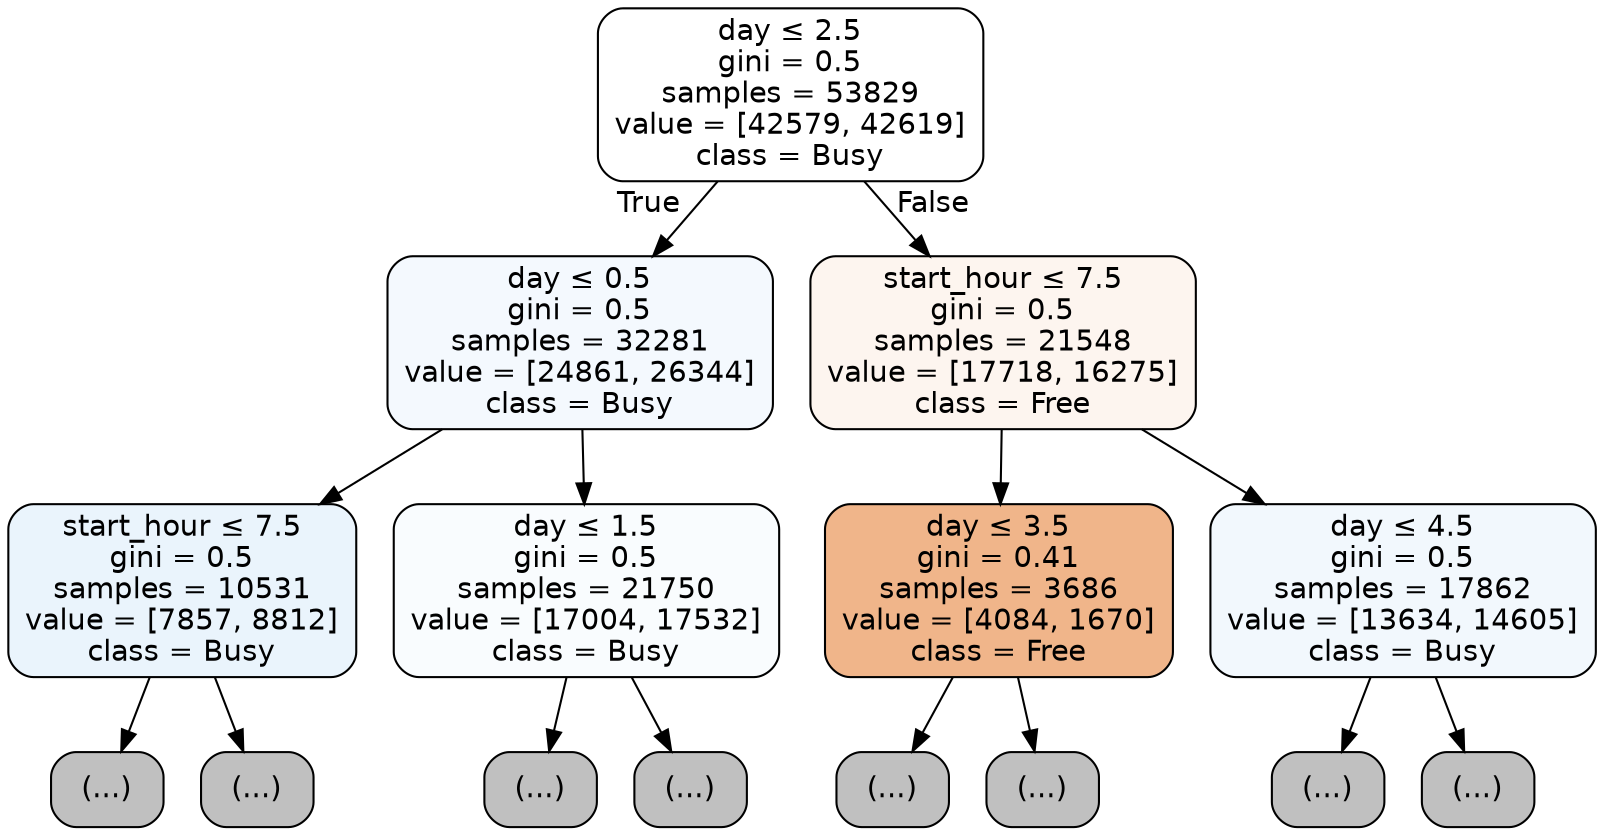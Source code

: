 digraph Tree {
node [shape=box, style="filled, rounded", color="black", fontname="helvetica"] ;
edge [fontname="helvetica"] ;
0 [label=<day &le; 2.5<br/>gini = 0.5<br/>samples = 53829<br/>value = [42579, 42619]<br/>class = Busy>, fillcolor="#ffffff"] ;
1 [label=<day &le; 0.5<br/>gini = 0.5<br/>samples = 32281<br/>value = [24861, 26344]<br/>class = Busy>, fillcolor="#f4f9fe"] ;
0 -> 1 [labeldistance=2.5, labelangle=45, headlabel="True"] ;
2 [label=<start_hour &le; 7.5<br/>gini = 0.5<br/>samples = 10531<br/>value = [7857, 8812]<br/>class = Busy>, fillcolor="#eaf4fc"] ;
1 -> 2 ;
3 [label="(...)", fillcolor="#C0C0C0"] ;
2 -> 3 ;
8 [label="(...)", fillcolor="#C0C0C0"] ;
2 -> 8 ;
39 [label=<day &le; 1.5<br/>gini = 0.5<br/>samples = 21750<br/>value = [17004, 17532]<br/>class = Busy>, fillcolor="#f9fcfe"] ;
1 -> 39 ;
40 [label="(...)", fillcolor="#C0C0C0"] ;
39 -> 40 ;
75 [label="(...)", fillcolor="#C0C0C0"] ;
39 -> 75 ;
110 [label=<start_hour &le; 7.5<br/>gini = 0.5<br/>samples = 21548<br/>value = [17718, 16275]<br/>class = Free>, fillcolor="#fdf5ef"] ;
0 -> 110 [labeldistance=2.5, labelangle=-45, headlabel="False"] ;
111 [label=<day &le; 3.5<br/>gini = 0.41<br/>samples = 3686<br/>value = [4084, 1670]<br/>class = Free>, fillcolor="#f0b58a"] ;
110 -> 111 ;
112 [label="(...)", fillcolor="#C0C0C0"] ;
111 -> 112 ;
119 [label="(...)", fillcolor="#C0C0C0"] ;
111 -> 119 ;
128 [label=<day &le; 4.5<br/>gini = 0.5<br/>samples = 17862<br/>value = [13634, 14605]<br/>class = Busy>, fillcolor="#f2f8fd"] ;
110 -> 128 ;
129 [label="(...)", fillcolor="#C0C0C0"] ;
128 -> 129 ;
190 [label="(...)", fillcolor="#C0C0C0"] ;
128 -> 190 ;
}